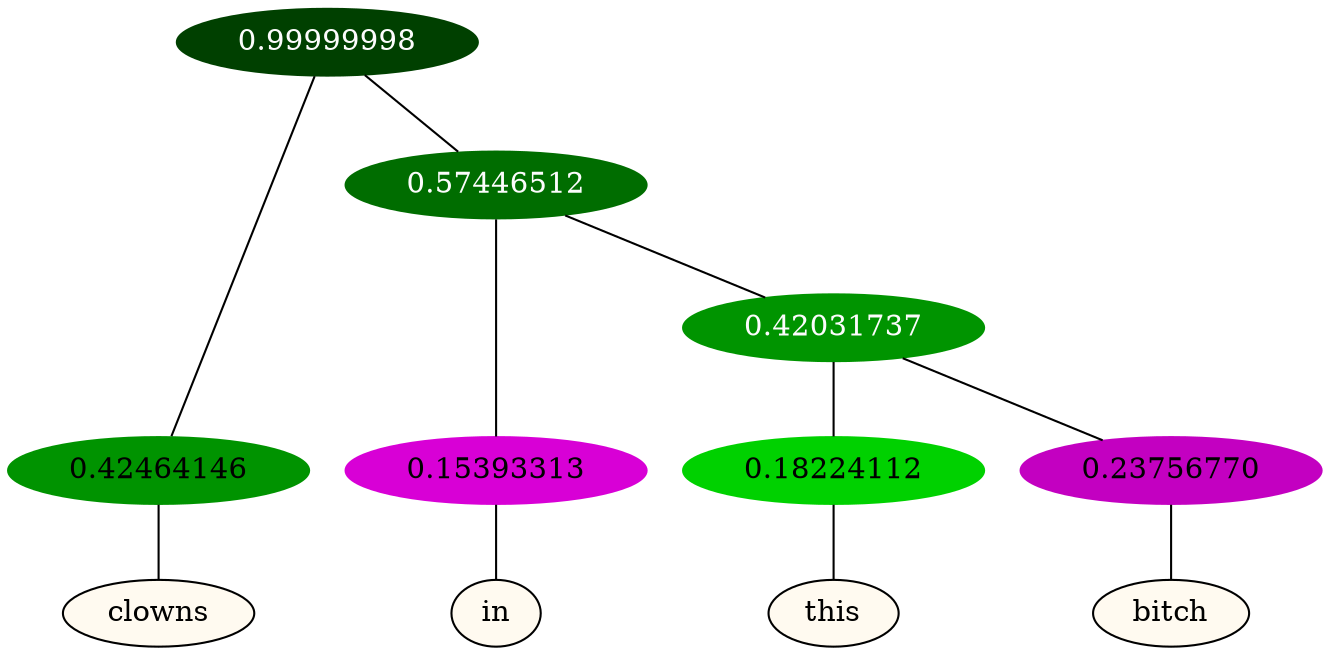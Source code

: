 graph {
	node [format=png height=0.15 nodesep=0.001 ordering=out overlap=prism overlap_scaling=0.01 ranksep=0.001 ratio=0.2 style=filled width=0.15]
	{
		rank=same
		a_w_1 [label=clowns color=black fillcolor=floralwhite style="filled,solid"]
		a_w_3 [label=in color=black fillcolor=floralwhite style="filled,solid"]
		a_w_5 [label=this color=black fillcolor=floralwhite style="filled,solid"]
		a_w_6 [label=bitch color=black fillcolor=floralwhite style="filled,solid"]
	}
	a_n_1 -- a_w_1
	a_n_3 -- a_w_3
	a_n_5 -- a_w_5
	a_n_6 -- a_w_6
	{
		rank=same
		a_n_1 [label=0.42464146 color="0.334 1.000 0.575" fontcolor=black]
		a_n_3 [label=0.15393313 color="0.835 1.000 0.846" fontcolor=black]
		a_n_5 [label=0.18224112 color="0.334 1.000 0.818" fontcolor=black]
		a_n_6 [label=0.23756770 color="0.835 1.000 0.762" fontcolor=black]
	}
	a_n_0 [label=0.99999998 color="0.334 1.000 0.250" fontcolor=grey99]
	a_n_0 -- a_n_1
	a_n_2 [label=0.57446512 color="0.334 1.000 0.426" fontcolor=grey99]
	a_n_0 -- a_n_2
	a_n_2 -- a_n_3
	a_n_4 [label=0.42031737 color="0.334 1.000 0.580" fontcolor=grey99]
	a_n_2 -- a_n_4
	a_n_4 -- a_n_5
	a_n_4 -- a_n_6
}

